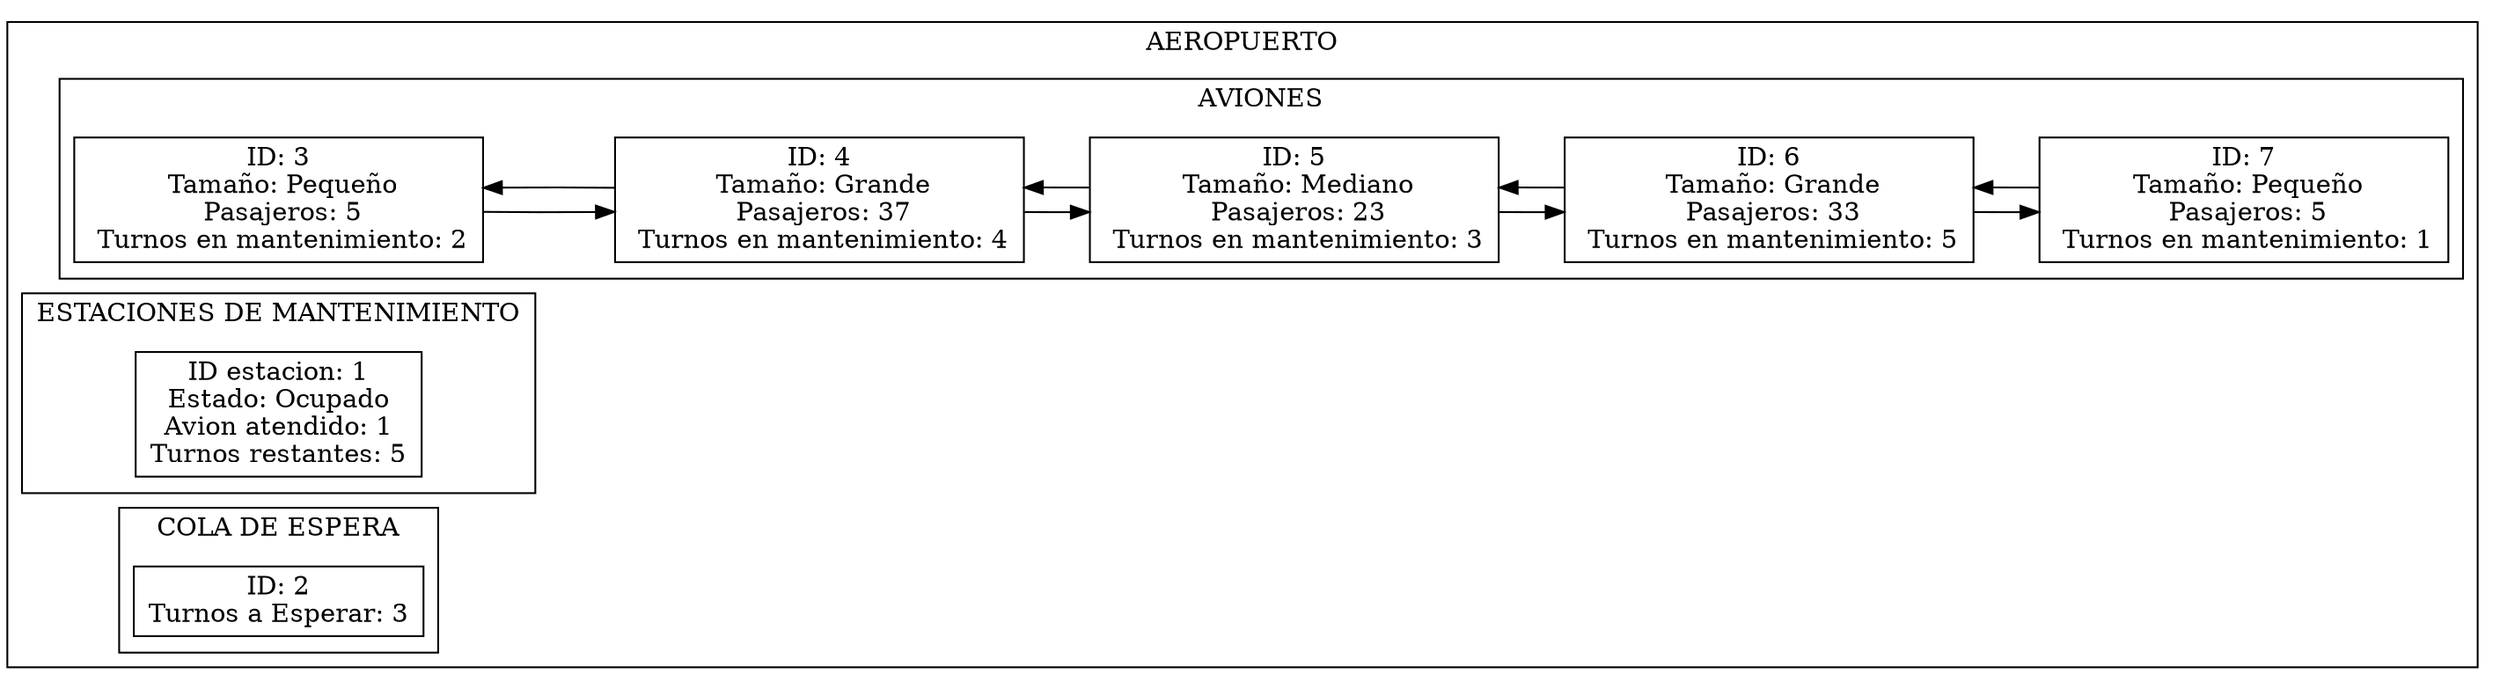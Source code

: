 digraph{ 
 rankdir=LR; 
 node[shape = record, color = black];subgraph clusterAeropuerto{ 
label = "AEROPUERTO"; 
	  subgraph clusterAviones{ 
	  label = "AVIONES"; 
		 a0[label="ID: 3\n Tamaño: Pequeño\n Pasajeros: 5\n Turnos en mantenimiento: 2 "];
		 a1[label="ID: 4\n Tamaño: Grande\n Pasajeros: 37\n Turnos en mantenimiento: 4 "];
		 a2[label="ID: 5\n Tamaño: Mediano\n Pasajeros: 23\n Turnos en mantenimiento: 3 "];
		 a3[label="ID: 6\n Tamaño: Grande\n Pasajeros: 33\n Turnos en mantenimiento: 5 "];
		 a4[label="ID: 7\n Tamaño: Pequeño\n Pasajeros: 5\n Turnos en mantenimiento: 1 "];
}
a0->a1
a1->a2
a1->a0
a2->a3
a2->a1
a3->a4
a3->a2
a4->a3
	  subgraph clusterlistaSim{ 
	  label = "ESTACIONES DE MANTENIMIENTO"; 
		 b0[label="ID estacion: 1\nEstado: Ocupado\nAvion atendido: 1\nTurnos restantes: 5"];
	 }	  subgraph clusterlistaCola{ 
	  label = "COLA DE ESPERA"; 
		 c0[label="ID: 2\nTurnos a Esperar: 3\n "];
	 }}
}
